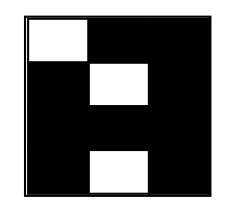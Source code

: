 digraph TablaBasica{
node [shape=plaintext];
Tabla1 [label=<
 <table border="1" cellspacing="0">
<tr>
<td>     </td>
<td bgcolor="black">     </td>
<td bgcolor="black">     </td>
</tr>
<tr>
<td bgcolor="black">     </td>
<td>     </td>
<td bgcolor="black">     </td>
</tr>
<tr>
<td bgcolor="black">     </td>
<td bgcolor="black">     </td>
<td bgcolor="black">     </td>
</tr>
<tr>
<td bgcolor="black">     </td>
<td>     </td>
<td bgcolor="black">     </td>
</tr>
</table>>];
}
